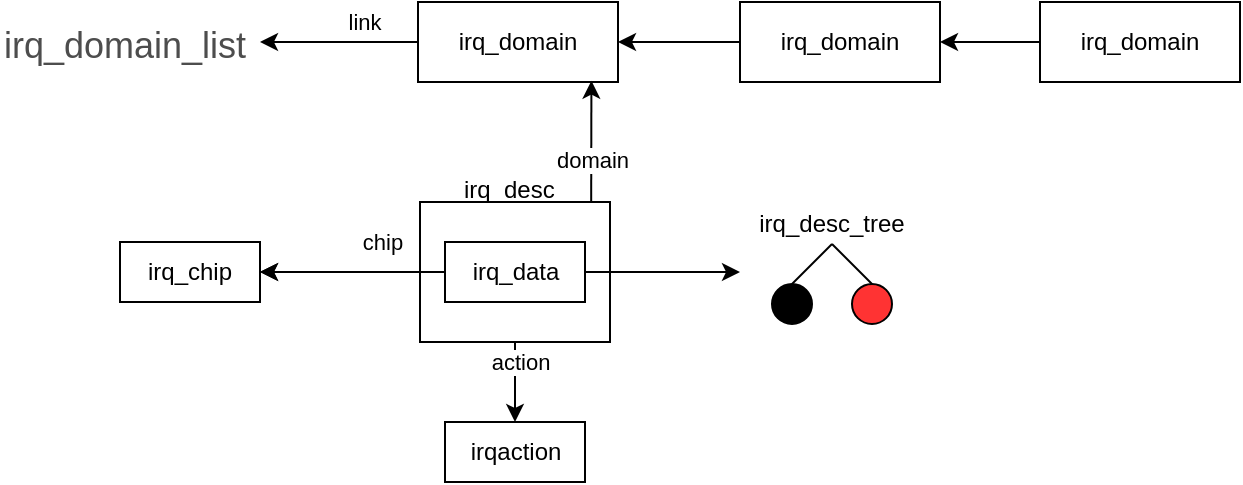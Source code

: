 <mxfile version="14.7.3" type="github">
  <diagram id="7RQIWZGPMPq4KVKN8NWZ" name="Page-1">
    <mxGraphModel dx="813" dy="407" grid="1" gridSize="10" guides="1" tooltips="1" connect="1" arrows="1" fold="1" page="1" pageScale="1" pageWidth="827" pageHeight="1169" math="0" shadow="0">
      <root>
        <mxCell id="0" />
        <mxCell id="1" parent="0" />
        <mxCell id="sBtjp7mfKQXaqbB0Qfh1-1" value="irq_domain" style="rounded=0;whiteSpace=wrap;html=1;" vertex="1" parent="1">
          <mxGeometry x="269" y="190" width="100" height="40" as="geometry" />
        </mxCell>
        <mxCell id="sBtjp7mfKQXaqbB0Qfh1-2" value="&lt;span style=&quot;color: rgb(77, 77, 77); font-size: 18px; font-style: normal; font-weight: 400; letter-spacing: normal; text-indent: 0px; text-transform: none; word-spacing: 0px; background-color: rgb(255, 255, 255); display: inline; float: none;&quot;&gt;irq_domain_list&lt;/span&gt;" style="text;whiteSpace=wrap;html=1;" vertex="1" parent="1">
          <mxGeometry x="60" y="195" width="130" height="30" as="geometry" />
        </mxCell>
        <mxCell id="sBtjp7mfKQXaqbB0Qfh1-3" value="" style="endArrow=classic;html=1;exitX=0;exitY=0.5;exitDx=0;exitDy=0;" edge="1" parent="1" source="sBtjp7mfKQXaqbB0Qfh1-1" target="sBtjp7mfKQXaqbB0Qfh1-2">
          <mxGeometry width="50" height="50" relative="1" as="geometry">
            <mxPoint x="310" y="320" as="sourcePoint" />
            <mxPoint x="360" y="270" as="targetPoint" />
          </mxGeometry>
        </mxCell>
        <mxCell id="sBtjp7mfKQXaqbB0Qfh1-4" value="link" style="edgeLabel;html=1;align=center;verticalAlign=middle;resizable=0;points=[];" vertex="1" connectable="0" parent="sBtjp7mfKQXaqbB0Qfh1-3">
          <mxGeometry x="-0.311" y="-1" relative="1" as="geometry">
            <mxPoint y="-9" as="offset" />
          </mxGeometry>
        </mxCell>
        <mxCell id="sBtjp7mfKQXaqbB0Qfh1-7" style="edgeStyle=orthogonalEdgeStyle;rounded=0;orthogonalLoop=1;jettySize=auto;html=1;entryX=1;entryY=0.5;entryDx=0;entryDy=0;" edge="1" parent="1" source="sBtjp7mfKQXaqbB0Qfh1-5" target="sBtjp7mfKQXaqbB0Qfh1-1">
          <mxGeometry relative="1" as="geometry" />
        </mxCell>
        <mxCell id="sBtjp7mfKQXaqbB0Qfh1-5" value="irq_domain" style="rounded=0;whiteSpace=wrap;html=1;" vertex="1" parent="1">
          <mxGeometry x="430" y="190" width="100" height="40" as="geometry" />
        </mxCell>
        <mxCell id="sBtjp7mfKQXaqbB0Qfh1-8" style="edgeStyle=orthogonalEdgeStyle;rounded=0;orthogonalLoop=1;jettySize=auto;html=1;entryX=1;entryY=0.5;entryDx=0;entryDy=0;" edge="1" parent="1" source="sBtjp7mfKQXaqbB0Qfh1-6" target="sBtjp7mfKQXaqbB0Qfh1-5">
          <mxGeometry relative="1" as="geometry">
            <mxPoint x="550" y="210" as="targetPoint" />
          </mxGeometry>
        </mxCell>
        <mxCell id="sBtjp7mfKQXaqbB0Qfh1-6" value="irq_domain" style="rounded=0;whiteSpace=wrap;html=1;" vertex="1" parent="1">
          <mxGeometry x="580" y="190" width="100" height="40" as="geometry" />
        </mxCell>
        <mxCell id="sBtjp7mfKQXaqbB0Qfh1-11" value="irq_desc_tree" style="text;html=1;strokeColor=none;fillColor=none;align=center;verticalAlign=middle;whiteSpace=wrap;rounded=0;" vertex="1" parent="1">
          <mxGeometry x="431" y="291" width="90" height="20" as="geometry" />
        </mxCell>
        <mxCell id="sBtjp7mfKQXaqbB0Qfh1-12" value="" style="endArrow=none;html=1;" edge="1" parent="1">
          <mxGeometry width="50" height="50" relative="1" as="geometry">
            <mxPoint x="456" y="331" as="sourcePoint" />
            <mxPoint x="476" y="311" as="targetPoint" />
          </mxGeometry>
        </mxCell>
        <mxCell id="sBtjp7mfKQXaqbB0Qfh1-13" value="" style="endArrow=none;html=1;" edge="1" parent="1">
          <mxGeometry width="50" height="50" relative="1" as="geometry">
            <mxPoint x="496" y="331" as="sourcePoint" />
            <mxPoint x="476" y="311" as="targetPoint" />
          </mxGeometry>
        </mxCell>
        <mxCell id="sBtjp7mfKQXaqbB0Qfh1-14" value="" style="ellipse;whiteSpace=wrap;html=1;aspect=fixed;fillColor=#000000;" vertex="1" parent="1">
          <mxGeometry x="446" y="331" width="20" height="20" as="geometry" />
        </mxCell>
        <mxCell id="sBtjp7mfKQXaqbB0Qfh1-15" value="" style="ellipse;whiteSpace=wrap;html=1;aspect=fixed;fillColor=#FF3333;" vertex="1" parent="1">
          <mxGeometry x="486" y="331" width="20" height="20" as="geometry" />
        </mxCell>
        <mxCell id="sBtjp7mfKQXaqbB0Qfh1-24" style="edgeStyle=orthogonalEdgeStyle;rounded=0;orthogonalLoop=1;jettySize=auto;html=1;entryX=1;entryY=0.5;entryDx=0;entryDy=0;exitX=0;exitY=0.5;exitDx=0;exitDy=0;" edge="1" parent="1" source="sBtjp7mfKQXaqbB0Qfh1-19" target="sBtjp7mfKQXaqbB0Qfh1-23">
          <mxGeometry relative="1" as="geometry" />
        </mxCell>
        <mxCell id="sBtjp7mfKQXaqbB0Qfh1-25" value="chip" style="edgeLabel;html=1;align=center;verticalAlign=middle;resizable=0;points=[];" vertex="1" connectable="0" parent="sBtjp7mfKQXaqbB0Qfh1-24">
          <mxGeometry x="-0.305" y="-1" relative="1" as="geometry">
            <mxPoint y="-14" as="offset" />
          </mxGeometry>
        </mxCell>
        <mxCell id="sBtjp7mfKQXaqbB0Qfh1-28" style="edgeStyle=orthogonalEdgeStyle;rounded=0;orthogonalLoop=1;jettySize=auto;html=1;entryX=0.5;entryY=0;entryDx=0;entryDy=0;" edge="1" parent="1" source="sBtjp7mfKQXaqbB0Qfh1-16" target="sBtjp7mfKQXaqbB0Qfh1-27">
          <mxGeometry relative="1" as="geometry" />
        </mxCell>
        <mxCell id="sBtjp7mfKQXaqbB0Qfh1-29" value="action" style="edgeLabel;html=1;align=center;verticalAlign=middle;resizable=0;points=[];" vertex="1" connectable="0" parent="sBtjp7mfKQXaqbB0Qfh1-28">
          <mxGeometry x="-0.3" y="1" relative="1" as="geometry">
            <mxPoint x="1" y="-4" as="offset" />
          </mxGeometry>
        </mxCell>
        <mxCell id="sBtjp7mfKQXaqbB0Qfh1-16" value="" style="rounded=0;whiteSpace=wrap;html=1;" vertex="1" parent="1">
          <mxGeometry x="270" y="290" width="95" height="70" as="geometry" />
        </mxCell>
        <mxCell id="sBtjp7mfKQXaqbB0Qfh1-17" value="" style="endArrow=classic;html=1;exitX=1;exitY=0.5;exitDx=0;exitDy=0;" edge="1" parent="1" source="sBtjp7mfKQXaqbB0Qfh1-19">
          <mxGeometry width="50" height="50" relative="1" as="geometry">
            <mxPoint x="400" y="350" as="sourcePoint" />
            <mxPoint x="430" y="325" as="targetPoint" />
          </mxGeometry>
        </mxCell>
        <mxCell id="sBtjp7mfKQXaqbB0Qfh1-19" value="irq_data" style="rounded=0;whiteSpace=wrap;html=1;fillColor=#FFFFFF;" vertex="1" parent="1">
          <mxGeometry x="282.5" y="310" width="70" height="30" as="geometry" />
        </mxCell>
        <mxCell id="sBtjp7mfKQXaqbB0Qfh1-20" value="irq_desc" style="text;whiteSpace=wrap;html=1;" vertex="1" parent="1">
          <mxGeometry x="290" y="270" width="55" height="20" as="geometry" />
        </mxCell>
        <mxCell id="sBtjp7mfKQXaqbB0Qfh1-21" value="" style="endArrow=classic;html=1;exitX=0.901;exitY=0.002;exitDx=0;exitDy=0;exitPerimeter=0;entryX=0.867;entryY=0.984;entryDx=0;entryDy=0;entryPerimeter=0;" edge="1" parent="1" source="sBtjp7mfKQXaqbB0Qfh1-16" target="sBtjp7mfKQXaqbB0Qfh1-1">
          <mxGeometry width="50" height="50" relative="1" as="geometry">
            <mxPoint x="390" y="300" as="sourcePoint" />
            <mxPoint x="356" y="232" as="targetPoint" />
          </mxGeometry>
        </mxCell>
        <mxCell id="sBtjp7mfKQXaqbB0Qfh1-22" value="domain" style="edgeLabel;html=1;align=center;verticalAlign=middle;resizable=0;points=[];" vertex="1" connectable="0" parent="sBtjp7mfKQXaqbB0Qfh1-21">
          <mxGeometry x="-0.292" relative="1" as="geometry">
            <mxPoint as="offset" />
          </mxGeometry>
        </mxCell>
        <mxCell id="sBtjp7mfKQXaqbB0Qfh1-23" value="irq_chip" style="rounded=0;whiteSpace=wrap;html=1;fillColor=#FFFFFF;" vertex="1" parent="1">
          <mxGeometry x="120" y="310" width="70" height="30" as="geometry" />
        </mxCell>
        <mxCell id="sBtjp7mfKQXaqbB0Qfh1-26" value="" style="edgeStyle=orthogonalEdgeStyle;rounded=0;orthogonalLoop=1;jettySize=auto;html=1;exitX=0;exitY=0.5;exitDx=0;exitDy=0;" edge="1" parent="1" source="sBtjp7mfKQXaqbB0Qfh1-19" target="sBtjp7mfKQXaqbB0Qfh1-23">
          <mxGeometry relative="1" as="geometry" />
        </mxCell>
        <mxCell id="sBtjp7mfKQXaqbB0Qfh1-27" value="irqaction" style="rounded=0;whiteSpace=wrap;html=1;fillColor=#FFFFFF;" vertex="1" parent="1">
          <mxGeometry x="282.5" y="400" width="70" height="30" as="geometry" />
        </mxCell>
      </root>
    </mxGraphModel>
  </diagram>
</mxfile>
